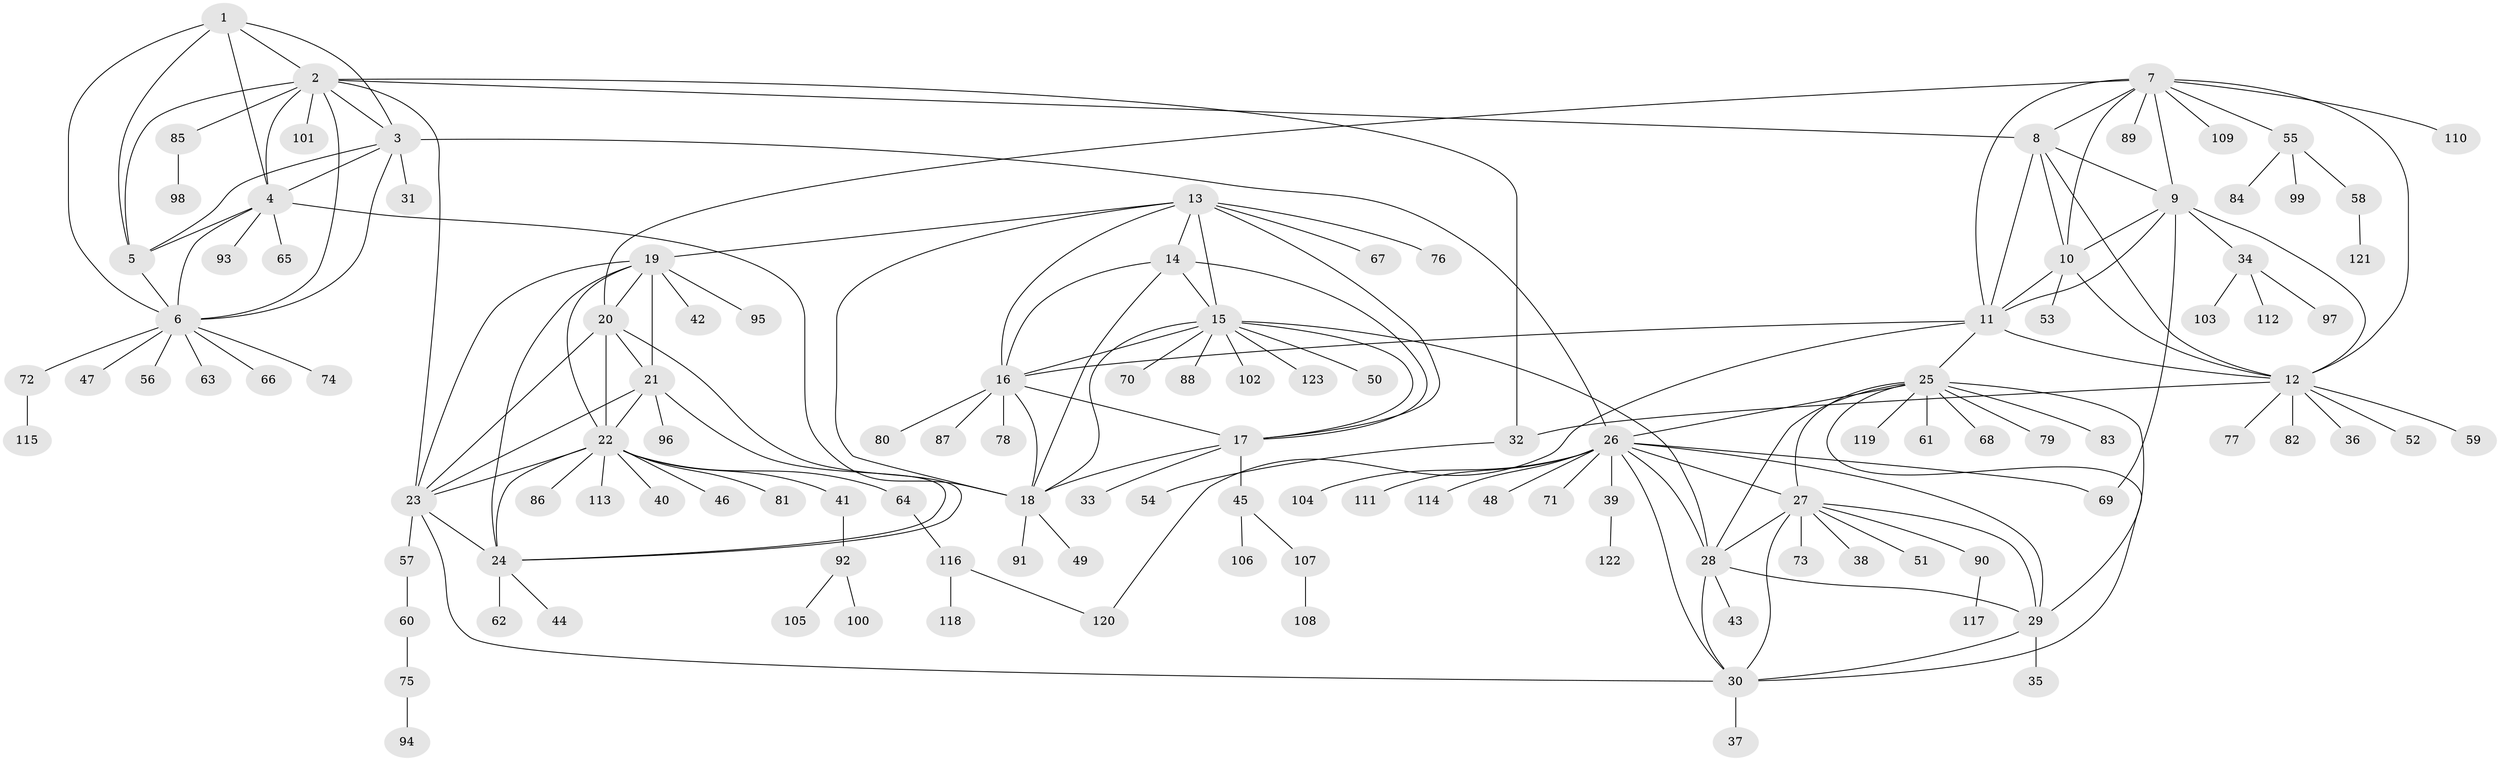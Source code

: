 // Generated by graph-tools (version 1.1) at 2025/50/03/09/25 03:50:27]
// undirected, 123 vertices, 181 edges
graph export_dot {
graph [start="1"]
  node [color=gray90,style=filled];
  1;
  2;
  3;
  4;
  5;
  6;
  7;
  8;
  9;
  10;
  11;
  12;
  13;
  14;
  15;
  16;
  17;
  18;
  19;
  20;
  21;
  22;
  23;
  24;
  25;
  26;
  27;
  28;
  29;
  30;
  31;
  32;
  33;
  34;
  35;
  36;
  37;
  38;
  39;
  40;
  41;
  42;
  43;
  44;
  45;
  46;
  47;
  48;
  49;
  50;
  51;
  52;
  53;
  54;
  55;
  56;
  57;
  58;
  59;
  60;
  61;
  62;
  63;
  64;
  65;
  66;
  67;
  68;
  69;
  70;
  71;
  72;
  73;
  74;
  75;
  76;
  77;
  78;
  79;
  80;
  81;
  82;
  83;
  84;
  85;
  86;
  87;
  88;
  89;
  90;
  91;
  92;
  93;
  94;
  95;
  96;
  97;
  98;
  99;
  100;
  101;
  102;
  103;
  104;
  105;
  106;
  107;
  108;
  109;
  110;
  111;
  112;
  113;
  114;
  115;
  116;
  117;
  118;
  119;
  120;
  121;
  122;
  123;
  1 -- 2;
  1 -- 3;
  1 -- 4;
  1 -- 5;
  1 -- 6;
  2 -- 3;
  2 -- 4;
  2 -- 5;
  2 -- 6;
  2 -- 8;
  2 -- 23;
  2 -- 32;
  2 -- 85;
  2 -- 101;
  3 -- 4;
  3 -- 5;
  3 -- 6;
  3 -- 26;
  3 -- 31;
  4 -- 5;
  4 -- 6;
  4 -- 18;
  4 -- 65;
  4 -- 93;
  5 -- 6;
  6 -- 47;
  6 -- 56;
  6 -- 63;
  6 -- 66;
  6 -- 72;
  6 -- 74;
  7 -- 8;
  7 -- 9;
  7 -- 10;
  7 -- 11;
  7 -- 12;
  7 -- 20;
  7 -- 55;
  7 -- 89;
  7 -- 109;
  7 -- 110;
  8 -- 9;
  8 -- 10;
  8 -- 11;
  8 -- 12;
  9 -- 10;
  9 -- 11;
  9 -- 12;
  9 -- 34;
  9 -- 69;
  10 -- 11;
  10 -- 12;
  10 -- 53;
  11 -- 12;
  11 -- 16;
  11 -- 25;
  11 -- 120;
  12 -- 32;
  12 -- 36;
  12 -- 52;
  12 -- 59;
  12 -- 77;
  12 -- 82;
  13 -- 14;
  13 -- 15;
  13 -- 16;
  13 -- 17;
  13 -- 18;
  13 -- 19;
  13 -- 67;
  13 -- 76;
  14 -- 15;
  14 -- 16;
  14 -- 17;
  14 -- 18;
  15 -- 16;
  15 -- 17;
  15 -- 18;
  15 -- 28;
  15 -- 50;
  15 -- 70;
  15 -- 88;
  15 -- 102;
  15 -- 123;
  16 -- 17;
  16 -- 18;
  16 -- 78;
  16 -- 80;
  16 -- 87;
  17 -- 18;
  17 -- 33;
  17 -- 45;
  18 -- 49;
  18 -- 91;
  19 -- 20;
  19 -- 21;
  19 -- 22;
  19 -- 23;
  19 -- 24;
  19 -- 42;
  19 -- 95;
  20 -- 21;
  20 -- 22;
  20 -- 23;
  20 -- 24;
  21 -- 22;
  21 -- 23;
  21 -- 24;
  21 -- 96;
  22 -- 23;
  22 -- 24;
  22 -- 40;
  22 -- 41;
  22 -- 46;
  22 -- 64;
  22 -- 81;
  22 -- 86;
  22 -- 113;
  23 -- 24;
  23 -- 30;
  23 -- 57;
  24 -- 44;
  24 -- 62;
  25 -- 26;
  25 -- 27;
  25 -- 28;
  25 -- 29;
  25 -- 30;
  25 -- 61;
  25 -- 68;
  25 -- 79;
  25 -- 83;
  25 -- 119;
  26 -- 27;
  26 -- 28;
  26 -- 29;
  26 -- 30;
  26 -- 39;
  26 -- 48;
  26 -- 69;
  26 -- 71;
  26 -- 104;
  26 -- 111;
  26 -- 114;
  27 -- 28;
  27 -- 29;
  27 -- 30;
  27 -- 38;
  27 -- 51;
  27 -- 73;
  27 -- 90;
  28 -- 29;
  28 -- 30;
  28 -- 43;
  29 -- 30;
  29 -- 35;
  30 -- 37;
  32 -- 54;
  34 -- 97;
  34 -- 103;
  34 -- 112;
  39 -- 122;
  41 -- 92;
  45 -- 106;
  45 -- 107;
  55 -- 58;
  55 -- 84;
  55 -- 99;
  57 -- 60;
  58 -- 121;
  60 -- 75;
  64 -- 116;
  72 -- 115;
  75 -- 94;
  85 -- 98;
  90 -- 117;
  92 -- 100;
  92 -- 105;
  107 -- 108;
  116 -- 118;
  116 -- 120;
}
